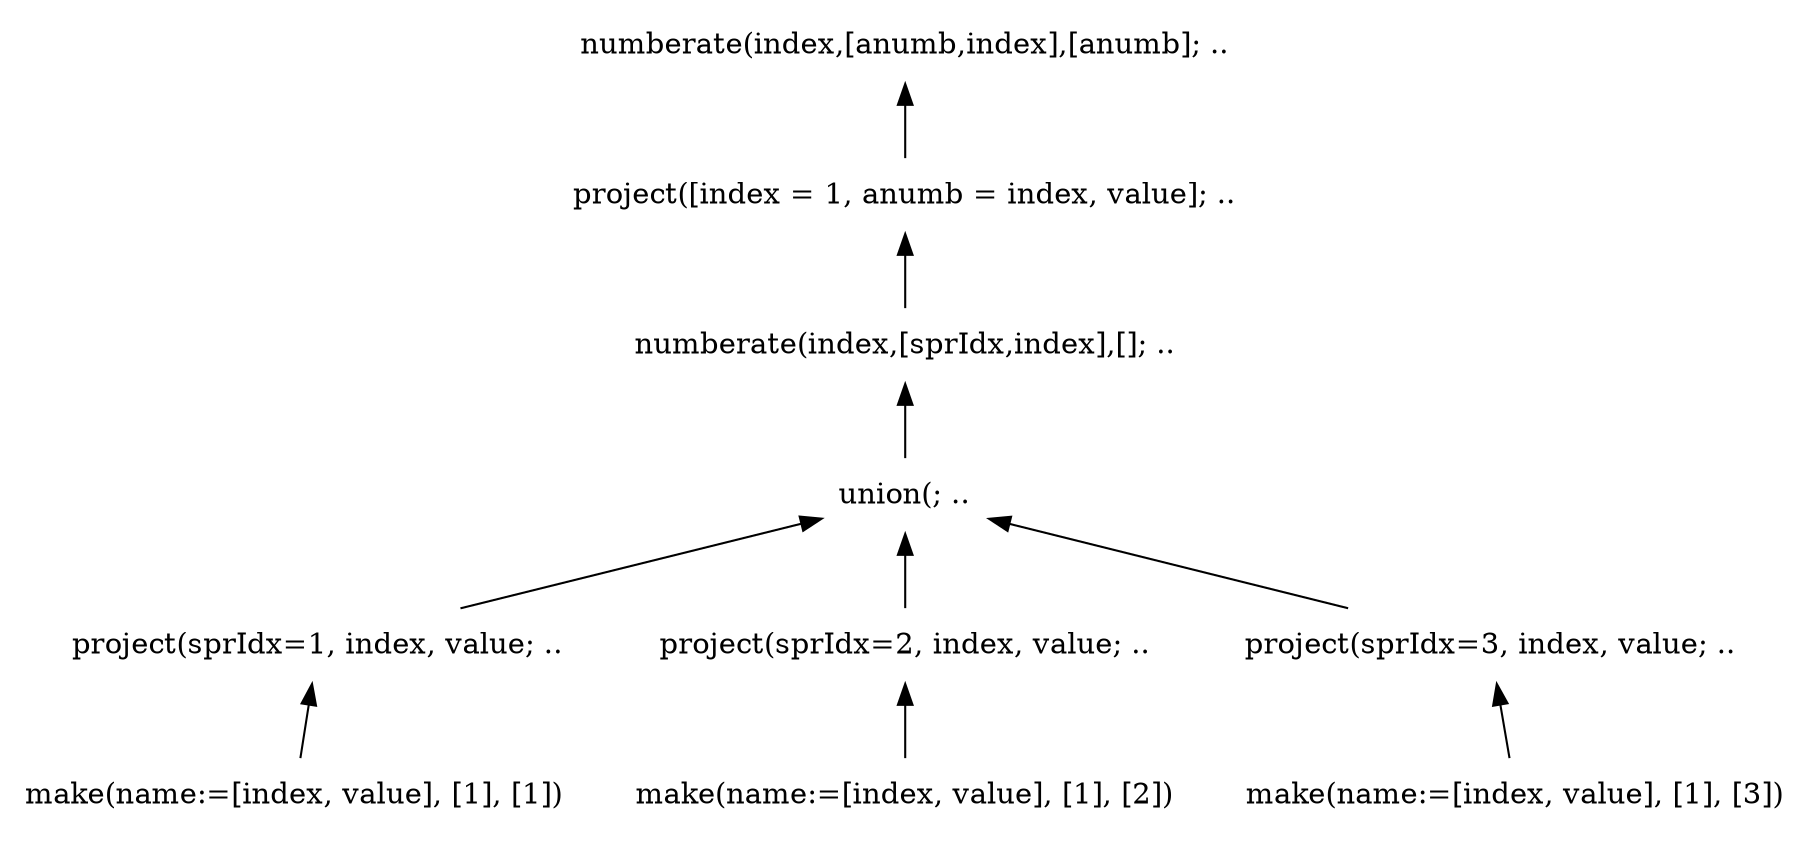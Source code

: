 digraph AST {
edge [color=black, dir=both, weight=1, fontcolor=black, arrowhead=none, arrowtail=normal]
node [shape=plaintext]
numberate1 [label="numberate(index,[anumb,index],[anumb]; .."]
  numberate1 -> project2
project2 [label="project([index = 1, anumb = index, value]; .."]
    project2 -> numberate3
numberate3 [label="numberate(index,[sprIdx,index],[]; .."]
      numberate3 -> union4
union4 [label="union(; .."]
        union4 -> project5
project5 [label="project(sprIdx=1, index, value; .."]
          project5 -> make6
make6 [label="make(name:=[index, value], [1], [1])"]
          union4 -> project7
project7 [label="project(sprIdx=2, index, value; .."]
            project7 -> make8
make8 [label="make(name:=[index, value], [1], [2])"]
            union4 -> project9
project9 [label="project(sprIdx=3, index, value; .."]
              project9 -> make10
make10 [label="make(name:=[index, value], [1], [3])"]

}